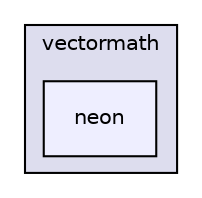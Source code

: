 digraph "bullet/bullet-2.82-r2704/src/vectormath/neon" {
  compound=true
  node [ fontsize="10", fontname="Helvetica"];
  edge [ labelfontsize="10", labelfontname="Helvetica"];
  subgraph clusterdir_c38dceb2522acbad286a7232f08ab19b {
    graph [ bgcolor="#ddddee", pencolor="black", label="vectormath" fontname="Helvetica", fontsize="10", URL="dir_c38dceb2522acbad286a7232f08ab19b.html"]
  dir_6904c2ce94b225ad9e1471ad063088cb [shape=box, label="neon", style="filled", fillcolor="#eeeeff", pencolor="black", URL="dir_6904c2ce94b225ad9e1471ad063088cb.html"];
  }
}
